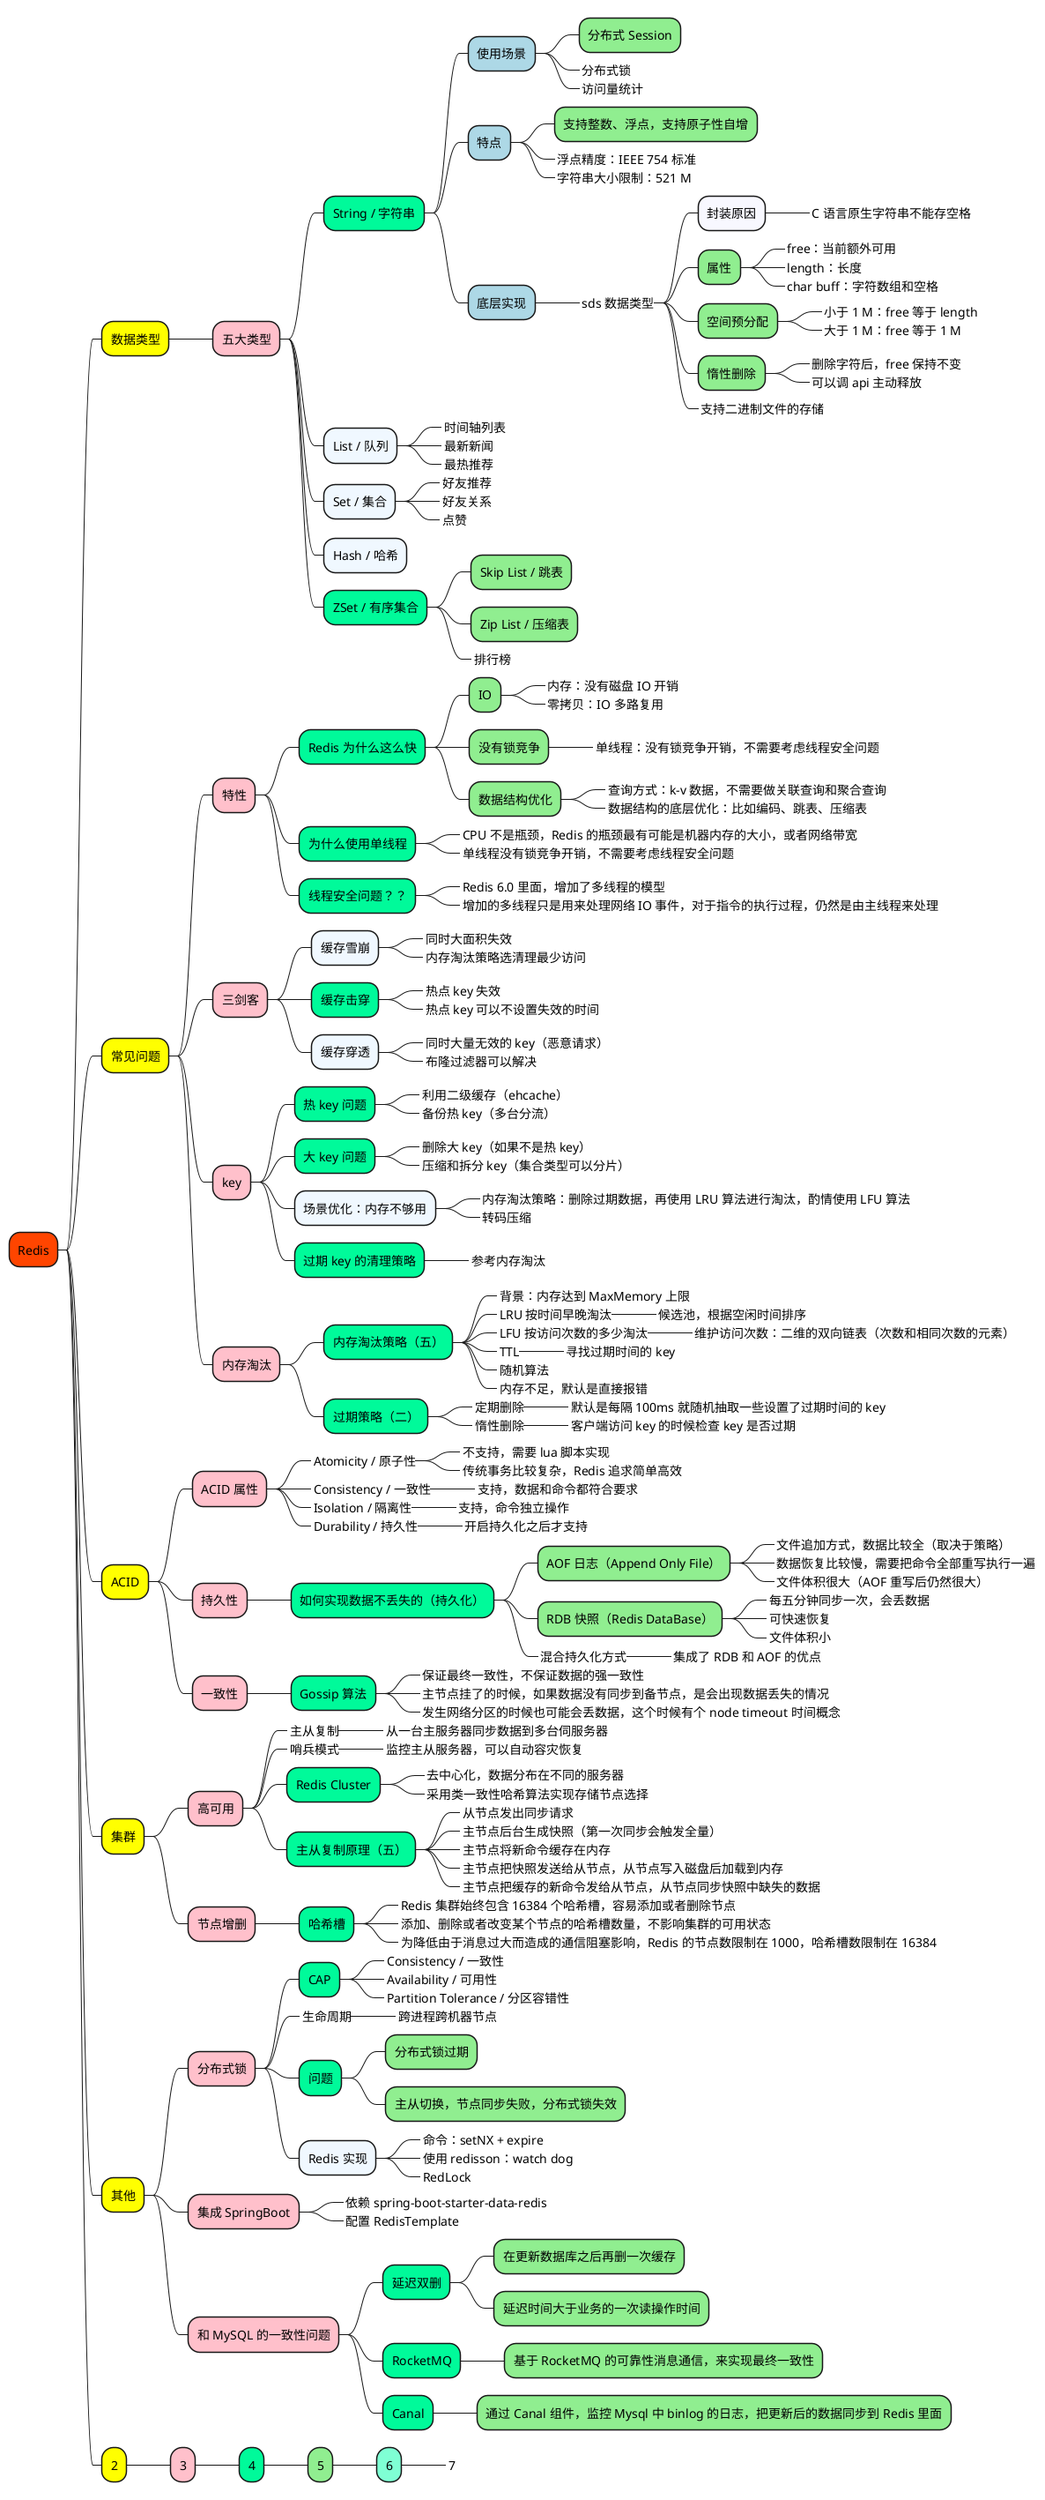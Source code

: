 @startmindmap

+[#OrangeRed] Redis

++[#yellow] 数据类型

+++[#Pink] 五大类型

++++[#MediumSpringGreen] String / 字符串
+++++[#LightBlue] 使用场景
++++++[#LightGreen] 分布式 Session
++++++[#GhostWhite]_ 分布式锁
++++++[#GhostWhite]_ 访问量统计

+++++[#LightBlue] 特点
++++++[#LightGreen] 支持整数、浮点，支持原子性自增
++++++[#LightGreen]_ 浮点精度：IEEE 754 标准
++++++[#LightGreen]_ 字符串大小限制：521 M

+++++[#LightBlue] 底层实现
++++++[#Aquamarine]_ sds 数据类型
+++++++[#GhostWhite] 封装原因
++++++++[#LightGreen]_ C 语言原生字符串不能存空格
+++++++[#LightGreen] 属性
++++++++[#LightGreen]_ free：当前额外可用
++++++++[#LightGreen]_ length：长度
++++++++[#LightGreen]_ char buff：字符数组和空格
+++++++[#LightGreen] 空间预分配
++++++++[#LightGreen]_ 小于 1 M：free 等于 length
++++++++[#LightGreen]_ 大于 1 M：free 等于 1 M
+++++++[#LightGreen] 惰性删除
++++++++[#LightGreen]_ 删除字符后，free 保持不变
++++++++[#LightGreen]_ 可以调 api 主动释放
+++++++[#LightGreen]_ 支持二进制文件的存储

++++[#AliceBlue] List / 队列
+++++[#GhostWhite]_ 时间轴列表
+++++[#GhostWhite]_ 最新新闻
+++++[#GhostWhite]_ 最热推荐

++++[#AliceBlue] Set / 集合
+++++[#GhostWhite]_ 好友推荐
+++++[#GhostWhite]_ 好友关系
+++++[#GhostWhite]_ 点赞

++++[#AliceBlue] Hash / 哈希

++++[#MediumSpringGreen] ZSet / 有序集合
+++++[#LightGreen] Skip List / 跳表
+++++[#LightGreen] Zip List / 压缩表
+++++[#GhostWhite]_ 排行榜


++[#yellow] 常见问题

+++[#Pink] 特性

++++[#MediumSpringGreen] Redis 为什么这么快
+++++[#LightGreen] IO
++++++[#Aquamarine]_ 内存：没有磁盘 IO 开销
++++++[#Aquamarine]_ 零拷贝：IO 多路复用
+++++[#LightGreen] 没有锁竞争
++++++[#Aquamarine]_ 单线程：没有锁竞争开销，不需要考虑线程安全问题
+++++[#LightGreen] 数据结构优化
++++++[#Aquamarine]_ 查询方式：k-v 数据，不需要做关联查询和聚合查询
++++++[#Aquamarine]_ 数据结构的底层优化：比如编码、跳表、压缩表

++++[#MediumSpringGreen] 为什么使用单线程
+++++[#AliceBlue]_ CPU 不是瓶颈，Redis 的瓶颈最有可能是机器内存的大小，或者网络带宽
+++++[#AliceBlue]_ 单线程没有锁竞争开销，不需要考虑线程安全问题

++++[#MediumSpringGreen] 线程安全问题？？
+++++[#AliceBlue]_ Redis 6.0 里面，增加了多线程的模型
+++++[#AliceBlue]_ 增加的多线程只是用来处理网络 IO 事件，对于指令的执行过程，仍然是由主线程来处理



+++[#Pink] 三剑客

++++[#AliceBlue] 缓存雪崩
+++++[#AliceBlue]_ 同时大面积失效
+++++[#AliceBlue]_ 内存淘汰策略选清理最少访问

++++[#MediumSpringGreen] 缓存击穿
+++++[#MediumSpringGreen]_ 热点 key 失效
+++++[#MediumSpringGreen]_ 热点 key 可以不设置失效的时间

++++[#AliceBlue] 缓存穿透
+++++[#AliceBlue]_ 同时大量无效的 key（恶意请求）
+++++[#AliceBlue]_ 布隆过滤器可以解决


+++[#Pink] key

++++[#MediumSpringGreen] 热 key 问题
+++++[#MediumSpringGreen]_ 利用二级缓存（ehcache）
+++++[#MediumSpringGreen]_ 备份热 key（多台分流）

++++[#MediumSpringGreen] 大 key 问题
+++++[#MediumSpringGreen]_ 删除大 key（如果不是热 key）
+++++[#MediumSpringGreen]_ 压缩和拆分 key（集合类型可以分片）

++++[#AliceBlue] 场景优化：内存不够用
+++++[#MediumSpringGreen]_ 内存淘汰策略：删除过期数据，再使用 LRU 算法进行淘汰，酌情使用 LFU 算法
+++++[#MediumSpringGreen]_ 转码压缩

++++[#MediumSpringGreen] 过期 key 的清理策略
+++++[#MediumSpringGreen]_ 参考内存淘汰


+++[#Pink] 内存淘汰

++++[#MediumSpringGreen] 内存淘汰策略（五）
+++++[#MediumSpringGreen]_ 背景：内存达到 MaxMemory 上限
+++++[#MediumSpringGreen]_ LRU 按时间早晚淘汰
++++++[#LightGreen]_ 候选池，根据空闲时间排序
+++++[#MediumSpringGreen]_ LFU 按访问次数的多少淘汰
++++++[#LightGreen]_ 维护访问次数：二维的双向链表（次数和相同次数的元素）
+++++[#MediumSpringGreen]_ TTL
++++++[#LightGreen]_ 寻找过期时间的 key
+++++[#MediumSpringGreen]_ 随机算法
+++++[#MediumSpringGreen]_ 内存不足，默认是直接报错

++++[#MediumSpringGreen] 过期策略（二）
+++++[#MediumSpringGreen]_ 定期删除
++++++[#LightGreen]_ 默认是每隔 100ms 就随机抽取一些设置了过期时间的 key
+++++[#MediumSpringGreen]_ 惰性删除
++++++[#LightGreen]_ 客户端访问 key 的时候检查 key 是否过期


++[#yellow] ACID

+++[#Pink] ACID 属性
++++[#MediumSpringGreen]_ Atomicity / 原子性
+++++[#AliceBlue]_ 不支持，需要 lua 脚本实现
+++++[#AliceBlue]_ 传统事务比较复杂，Redis 追求简单高效
++++[#MediumSpringGreen]_ Consistency / 一致性
+++++[#AliceBlue]_ 支持，数据和命令都符合要求
++++[#MediumSpringGreen]_ Isolation / 隔离性
+++++[#AliceBlue]_ 支持，命令独立操作
++++[#MediumSpringGreen]_ Durability / 持久性
+++++[#AliceBlue]_ 开启持久化之后才支持

+++[#Pink] 持久性
++++[#MediumSpringGreen] 如何实现数据不丢失的（持久化）

+++++[#LightGreen] AOF 日志（Append Only File）
++++++[#AliceBlue]_ 文件追加方式，数据比较全（取决于策略）
++++++[#AliceBlue]_ 数据恢复比较慢，需要把命令全部重写执行一遍
++++++[#AliceBlue]_ 文件体积很大（AOF 重写后仍然很大）

+++++[#LightGreen] RDB 快照（Redis DataBase）
++++++[#AliceBlue]_ 每五分钟同步一次，会丢数据
++++++[#AliceBlue]_ 可快速恢复
++++++[#AliceBlue]_ 文件体积小
+++++[#LightGreen]_ 混合持久化方式

++++++[#AliceBlue]_ 集成了 RDB 和 AOF 的优点


+++[#Pink] 一致性
++++[#MediumSpringGreen] Gossip 算法
+++++[#LightGreen]_ 保证最终一致性，不保证数据的强一致性
+++++[#LightGreen]_ 主节点挂了的时候，如果数据没有同步到备节点，是会出现数据丢失的情况
+++++[#LightGreen]_ 发生网络分区的时候也可能会丢数据，这个时候有个 node timeout 时间概念


++[#yellow] 集群

+++[#Pink] 高可用
++++[#AliceBlue]_ 主从复制
+++++[#AliceBlue]_ 从一台主服务器同步数据到多台伺服务器
++++[#AliceBlue]_ 哨兵模式
+++++[#AliceBlue]_ 监控主从服务器，可以自动容灾恢复
++++[#MediumSpringGreen] Redis Cluster
+++++[#AliceBlue]_ 去中心化，数据分布在不同的服务器
+++++[#AliceBlue]_ 采用类一致性哈希算法实现存储节点选择

++++[#MediumSpringGreen] 主从复制原理（五）
+++++[#LightGreen]_ 从节点发出同步请求
+++++[#LightGreen]_ 主节点后台生成快照（第一次同步会触发全量）
+++++[#LightGreen]_ 主节点将新命令缓存在内存
+++++[#LightGreen]_ 主节点把快照发送给从节点，从节点写入磁盘后加载到内存
+++++[#LightGreen]_ 主节点把缓存的新命令发给从节点，从节点同步快照中缺失的数据

+++[#Pink] 节点增删

++++[#MediumSpringGreen] 哈希槽
+++++[#LightGreen]_ Redis 集群始终包含 16384 个哈希槽，容易添加或者删除节点
+++++[#LightGreen]_ 添加、删除或者改变某个节点的哈希槽数量，不影响集群的可用状态
+++++[#LightGreen]_ 为降低由于消息过大而造成的通信阻塞影响，Redis 的节点数限制在 1000，哈希槽数限制在 16384


++[#yellow] 其他

+++[#Pink] 分布式锁

++++[#MediumSpringGreen] CAP
+++++[#LightGreen]_ Consistency / 一致性
+++++[#GhostWhite]_ Availability / 可用性
+++++[#LightGreen]_ Partition Tolerance / 分区容错性

++++[#MediumSpringGreen]_ 生命周期
+++++[#LightGreen]_ 跨进程跨机器节点

++++[#MediumSpringGreen] 问题
+++++[#LightGreen] 分布式锁过期
+++++[#LightGreen] 主从切换，节点同步失败，分布式锁失效

++++[#AliceBlue] Redis 实现
+++++[#LightGreen]_ 命令：setNX + expire
+++++[#LightGreen]_ 使用 redisson：watch dog
+++++[#LightGreen]_ RedLock


+++[#Pink] 集成 SpringBoot
++++[#AliceBlue]_ 依赖 spring-boot-starter-data-redis
++++[#AliceBlue]_ 配置 RedisTemplate


+++[#Pink] 和 MySQL 的一致性问题

++++[#MediumSpringGreen] 延迟双删
+++++[#LightGreen] 在更新数据库之后再删一次缓存
+++++[#LightGreen] 延迟时间大于业务的一次读操作时间

++++[#MediumSpringGreen] RocketMQ
+++++[#LightGreen] 基于 RocketMQ 的可靠性消息通信，来实现最终一致性

++++[#MediumSpringGreen] Canal
+++++[#LightGreen] 通过 Canal 组件，监控 Mysql 中 binlog 的日志，把更新后的数据同步到 Redis 里面



++[#yellow] 2

+++[#Pink] 3

++++[#MediumSpringGreen] 4
+++++[#LightGreen] 5
++++++[#Aquamarine] 6
+++++++[#Aquamarine]_ 7




'https://www.cnblogs.com/qdhxhz/p/15684650.html


@endmindmap